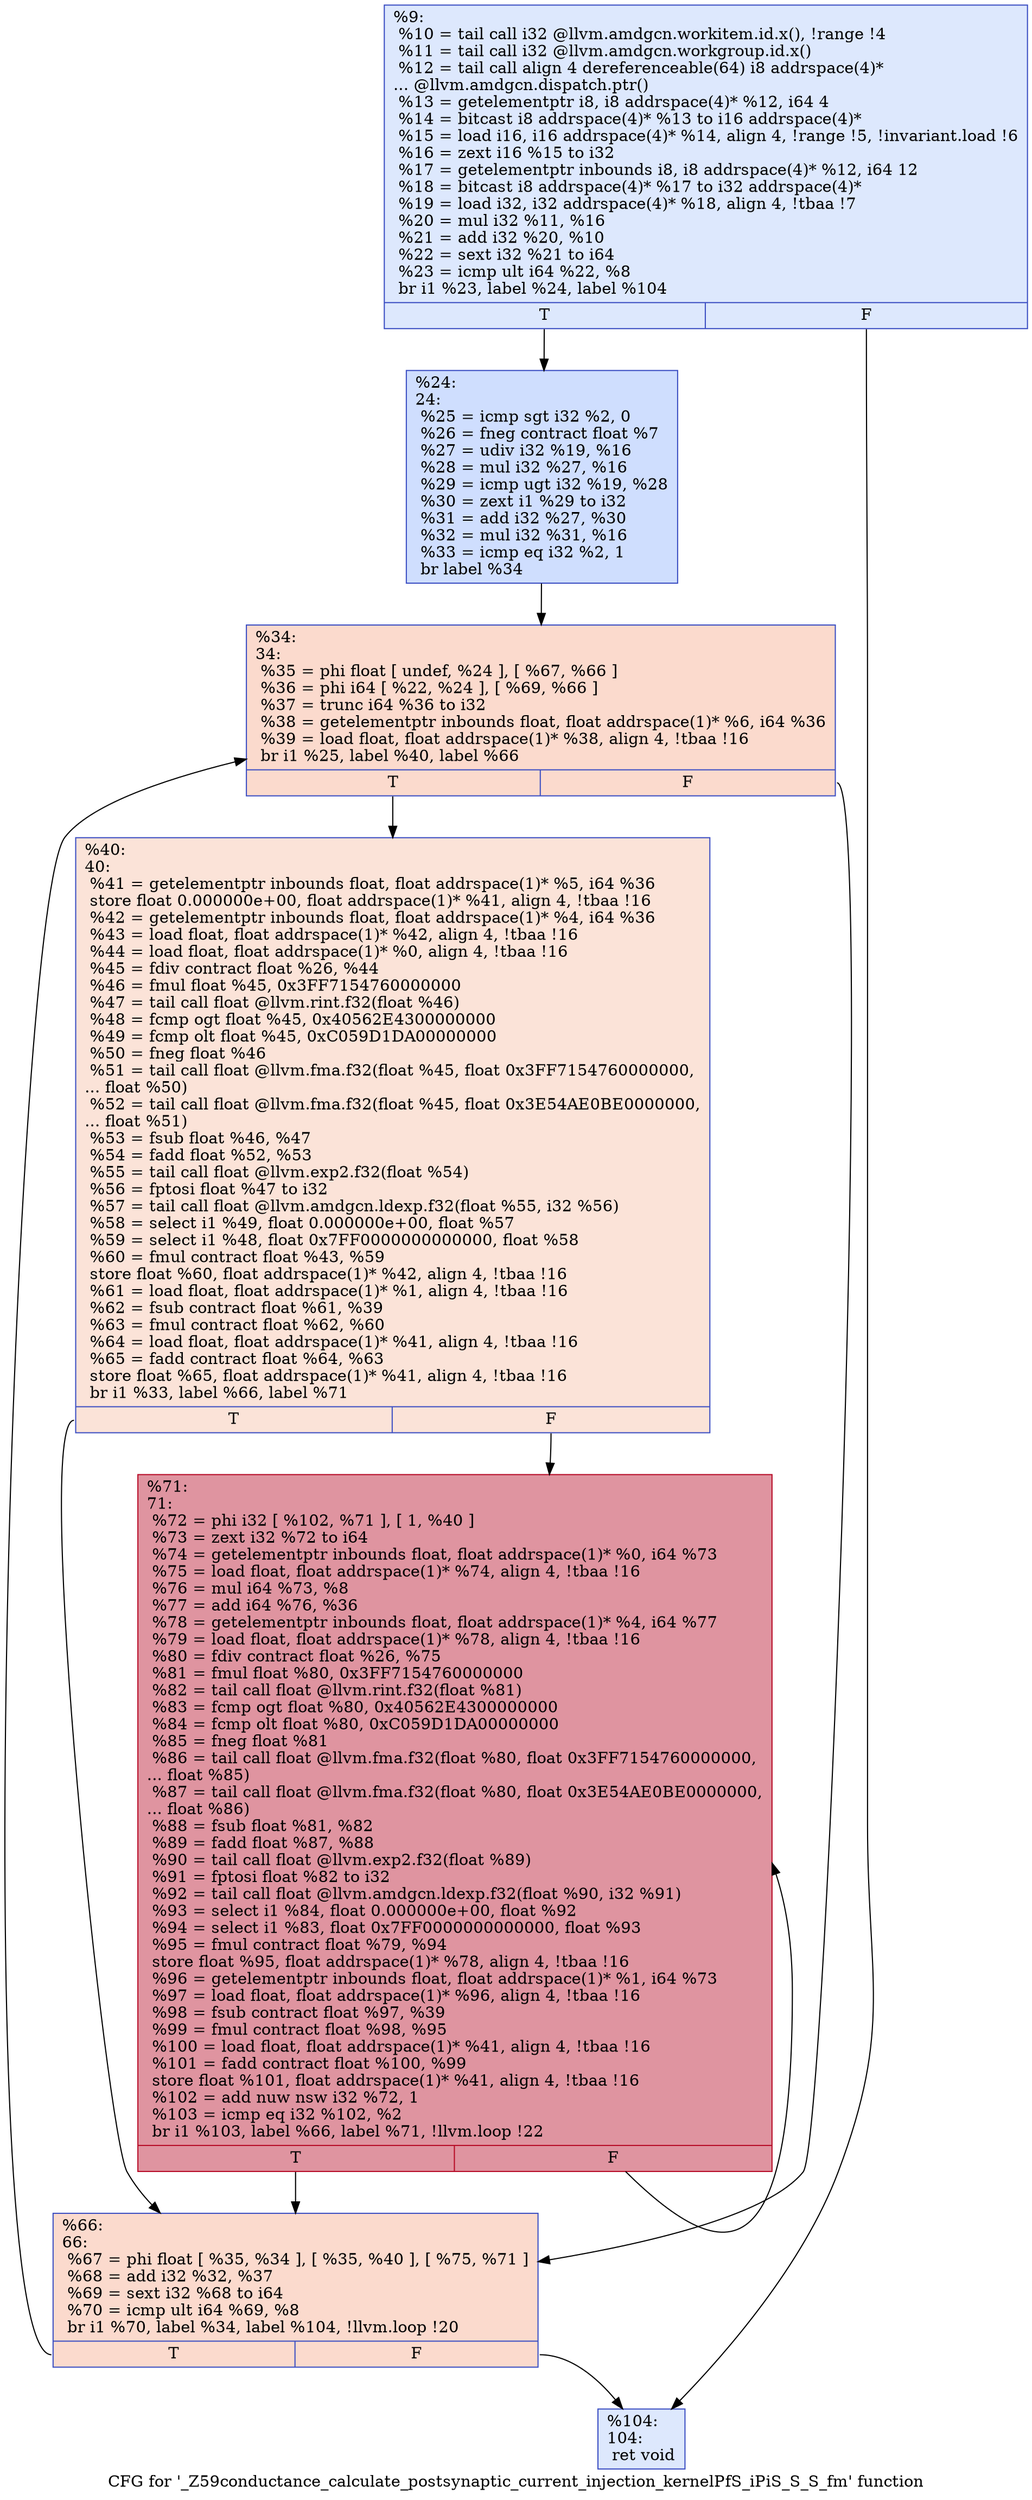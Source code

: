 digraph "CFG for '_Z59conductance_calculate_postsynaptic_current_injection_kernelPfS_iPiS_S_S_fm' function" {
	label="CFG for '_Z59conductance_calculate_postsynaptic_current_injection_kernelPfS_iPiS_S_S_fm' function";

	Node0x553ec90 [shape=record,color="#3d50c3ff", style=filled, fillcolor="#b2ccfb70",label="{%9:\l  %10 = tail call i32 @llvm.amdgcn.workitem.id.x(), !range !4\l  %11 = tail call i32 @llvm.amdgcn.workgroup.id.x()\l  %12 = tail call align 4 dereferenceable(64) i8 addrspace(4)*\l... @llvm.amdgcn.dispatch.ptr()\l  %13 = getelementptr i8, i8 addrspace(4)* %12, i64 4\l  %14 = bitcast i8 addrspace(4)* %13 to i16 addrspace(4)*\l  %15 = load i16, i16 addrspace(4)* %14, align 4, !range !5, !invariant.load !6\l  %16 = zext i16 %15 to i32\l  %17 = getelementptr inbounds i8, i8 addrspace(4)* %12, i64 12\l  %18 = bitcast i8 addrspace(4)* %17 to i32 addrspace(4)*\l  %19 = load i32, i32 addrspace(4)* %18, align 4, !tbaa !7\l  %20 = mul i32 %11, %16\l  %21 = add i32 %20, %10\l  %22 = sext i32 %21 to i64\l  %23 = icmp ult i64 %22, %8\l  br i1 %23, label %24, label %104\l|{<s0>T|<s1>F}}"];
	Node0x553ec90:s0 -> Node0x5541b10;
	Node0x553ec90:s1 -> Node0x5541ba0;
	Node0x5541b10 [shape=record,color="#3d50c3ff", style=filled, fillcolor="#93b5fe70",label="{%24:\l24:                                               \l  %25 = icmp sgt i32 %2, 0\l  %26 = fneg contract float %7\l  %27 = udiv i32 %19, %16\l  %28 = mul i32 %27, %16\l  %29 = icmp ugt i32 %19, %28\l  %30 = zext i1 %29 to i32\l  %31 = add i32 %27, %30\l  %32 = mul i32 %31, %16\l  %33 = icmp eq i32 %2, 1\l  br label %34\l}"];
	Node0x5541b10 -> Node0x5541620;
	Node0x5541620 [shape=record,color="#3d50c3ff", style=filled, fillcolor="#f7ac8e70",label="{%34:\l34:                                               \l  %35 = phi float [ undef, %24 ], [ %67, %66 ]\l  %36 = phi i64 [ %22, %24 ], [ %69, %66 ]\l  %37 = trunc i64 %36 to i32\l  %38 = getelementptr inbounds float, float addrspace(1)* %6, i64 %36\l  %39 = load float, float addrspace(1)* %38, align 4, !tbaa !16\l  br i1 %25, label %40, label %66\l|{<s0>T|<s1>F}}"];
	Node0x5541620:s0 -> Node0x5542d40;
	Node0x5541620:s1 -> Node0x55427f0;
	Node0x5542d40 [shape=record,color="#3d50c3ff", style=filled, fillcolor="#f6bfa670",label="{%40:\l40:                                               \l  %41 = getelementptr inbounds float, float addrspace(1)* %5, i64 %36\l  store float 0.000000e+00, float addrspace(1)* %41, align 4, !tbaa !16\l  %42 = getelementptr inbounds float, float addrspace(1)* %4, i64 %36\l  %43 = load float, float addrspace(1)* %42, align 4, !tbaa !16\l  %44 = load float, float addrspace(1)* %0, align 4, !tbaa !16\l  %45 = fdiv contract float %26, %44\l  %46 = fmul float %45, 0x3FF7154760000000\l  %47 = tail call float @llvm.rint.f32(float %46)\l  %48 = fcmp ogt float %45, 0x40562E4300000000\l  %49 = fcmp olt float %45, 0xC059D1DA00000000\l  %50 = fneg float %46\l  %51 = tail call float @llvm.fma.f32(float %45, float 0x3FF7154760000000,\l... float %50)\l  %52 = tail call float @llvm.fma.f32(float %45, float 0x3E54AE0BE0000000,\l... float %51)\l  %53 = fsub float %46, %47\l  %54 = fadd float %52, %53\l  %55 = tail call float @llvm.exp2.f32(float %54)\l  %56 = fptosi float %47 to i32\l  %57 = tail call float @llvm.amdgcn.ldexp.f32(float %55, i32 %56)\l  %58 = select i1 %49, float 0.000000e+00, float %57\l  %59 = select i1 %48, float 0x7FF0000000000000, float %58\l  %60 = fmul contract float %43, %59\l  store float %60, float addrspace(1)* %42, align 4, !tbaa !16\l  %61 = load float, float addrspace(1)* %1, align 4, !tbaa !16\l  %62 = fsub contract float %61, %39\l  %63 = fmul contract float %62, %60\l  %64 = load float, float addrspace(1)* %41, align 4, !tbaa !16\l  %65 = fadd contract float %64, %63\l  store float %65, float addrspace(1)* %41, align 4, !tbaa !16\l  br i1 %33, label %66, label %71\l|{<s0>T|<s1>F}}"];
	Node0x5542d40:s0 -> Node0x55427f0;
	Node0x5542d40:s1 -> Node0x5542240;
	Node0x55427f0 [shape=record,color="#3d50c3ff", style=filled, fillcolor="#f7ac8e70",label="{%66:\l66:                                               \l  %67 = phi float [ %35, %34 ], [ %35, %40 ], [ %75, %71 ]\l  %68 = add i32 %32, %37\l  %69 = sext i32 %68 to i64\l  %70 = icmp ult i64 %69, %8\l  br i1 %70, label %34, label %104, !llvm.loop !20\l|{<s0>T|<s1>F}}"];
	Node0x55427f0:s0 -> Node0x5541620;
	Node0x55427f0:s1 -> Node0x5541ba0;
	Node0x5542240 [shape=record,color="#b70d28ff", style=filled, fillcolor="#b70d2870",label="{%71:\l71:                                               \l  %72 = phi i32 [ %102, %71 ], [ 1, %40 ]\l  %73 = zext i32 %72 to i64\l  %74 = getelementptr inbounds float, float addrspace(1)* %0, i64 %73\l  %75 = load float, float addrspace(1)* %74, align 4, !tbaa !16\l  %76 = mul i64 %73, %8\l  %77 = add i64 %76, %36\l  %78 = getelementptr inbounds float, float addrspace(1)* %4, i64 %77\l  %79 = load float, float addrspace(1)* %78, align 4, !tbaa !16\l  %80 = fdiv contract float %26, %75\l  %81 = fmul float %80, 0x3FF7154760000000\l  %82 = tail call float @llvm.rint.f32(float %81)\l  %83 = fcmp ogt float %80, 0x40562E4300000000\l  %84 = fcmp olt float %80, 0xC059D1DA00000000\l  %85 = fneg float %81\l  %86 = tail call float @llvm.fma.f32(float %80, float 0x3FF7154760000000,\l... float %85)\l  %87 = tail call float @llvm.fma.f32(float %80, float 0x3E54AE0BE0000000,\l... float %86)\l  %88 = fsub float %81, %82\l  %89 = fadd float %87, %88\l  %90 = tail call float @llvm.exp2.f32(float %89)\l  %91 = fptosi float %82 to i32\l  %92 = tail call float @llvm.amdgcn.ldexp.f32(float %90, i32 %91)\l  %93 = select i1 %84, float 0.000000e+00, float %92\l  %94 = select i1 %83, float 0x7FF0000000000000, float %93\l  %95 = fmul contract float %79, %94\l  store float %95, float addrspace(1)* %78, align 4, !tbaa !16\l  %96 = getelementptr inbounds float, float addrspace(1)* %1, i64 %73\l  %97 = load float, float addrspace(1)* %96, align 4, !tbaa !16\l  %98 = fsub contract float %97, %39\l  %99 = fmul contract float %98, %95\l  %100 = load float, float addrspace(1)* %41, align 4, !tbaa !16\l  %101 = fadd contract float %100, %99\l  store float %101, float addrspace(1)* %41, align 4, !tbaa !16\l  %102 = add nuw nsw i32 %72, 1\l  %103 = icmp eq i32 %102, %2\l  br i1 %103, label %66, label %71, !llvm.loop !22\l|{<s0>T|<s1>F}}"];
	Node0x5542240:s0 -> Node0x55427f0;
	Node0x5542240:s1 -> Node0x5542240;
	Node0x5541ba0 [shape=record,color="#3d50c3ff", style=filled, fillcolor="#b2ccfb70",label="{%104:\l104:                                              \l  ret void\l}"];
}
